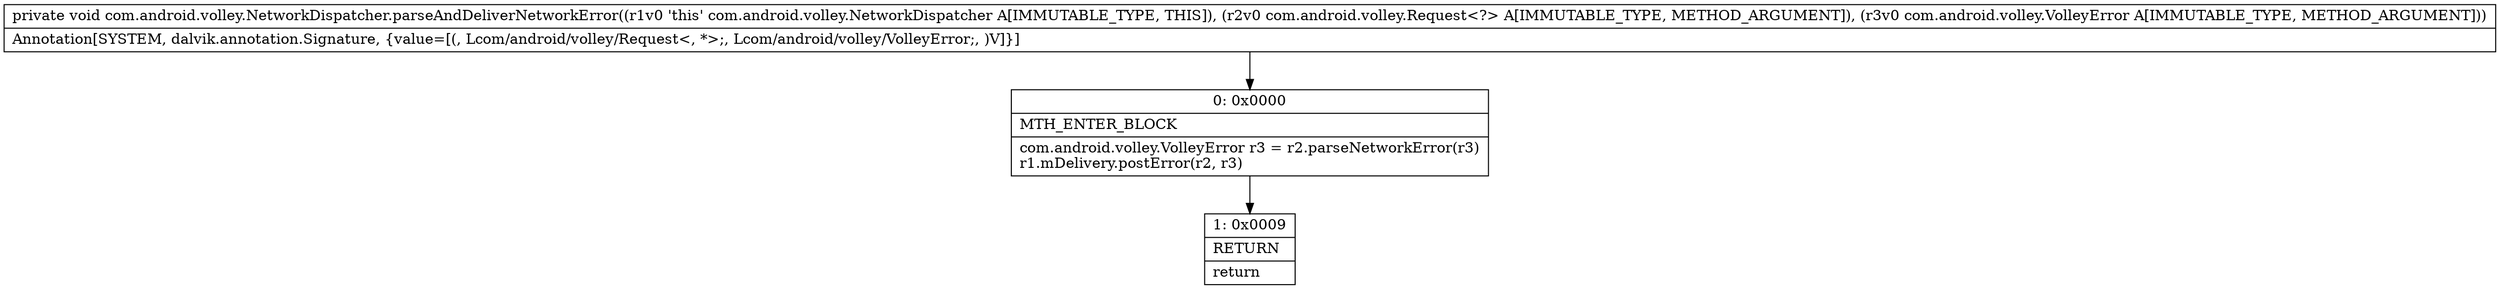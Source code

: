 digraph "CFG forcom.android.volley.NetworkDispatcher.parseAndDeliverNetworkError(Lcom\/android\/volley\/Request;Lcom\/android\/volley\/VolleyError;)V" {
Node_0 [shape=record,label="{0\:\ 0x0000|MTH_ENTER_BLOCK\l|com.android.volley.VolleyError r3 = r2.parseNetworkError(r3)\lr1.mDelivery.postError(r2, r3)\l}"];
Node_1 [shape=record,label="{1\:\ 0x0009|RETURN\l|return\l}"];
MethodNode[shape=record,label="{private void com.android.volley.NetworkDispatcher.parseAndDeliverNetworkError((r1v0 'this' com.android.volley.NetworkDispatcher A[IMMUTABLE_TYPE, THIS]), (r2v0 com.android.volley.Request\<?\> A[IMMUTABLE_TYPE, METHOD_ARGUMENT]), (r3v0 com.android.volley.VolleyError A[IMMUTABLE_TYPE, METHOD_ARGUMENT]))  | Annotation[SYSTEM, dalvik.annotation.Signature, \{value=[(, Lcom\/android\/volley\/Request\<, *\>;, Lcom\/android\/volley\/VolleyError;, )V]\}]\l}"];
MethodNode -> Node_0;
Node_0 -> Node_1;
}

